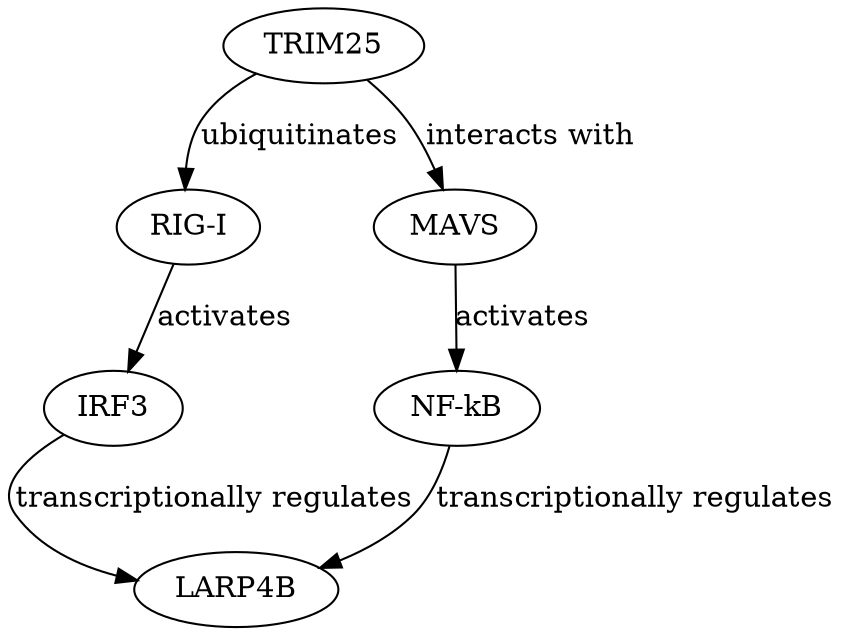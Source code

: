 digraph {
TRIM25;
"RIG-I";
IRF3;
LARP4B;
MAVS;
"NF-kB";
TRIM25 -> "RIG-I" [key=0, label=ubiquitinates, probability=0.9, evidence="TRIM25 ubiquitinates RIG-I, enhancing its antiviral signaling (PMID: 18066039)."];
TRIM25 -> MAVS [key=0, label="interacts with", probability=0.8, evidence="TRIM25 interacts with MAVS to promote antiviral responses (PMID: 19144319)."];
"RIG-I" -> IRF3 [key=0, label=activates, probability=0.85, evidence="RIG-I activation leads to IRF3 phosphorylation and activation (PMID: 17525332)."];
IRF3 -> LARP4B [key=0, label="transcriptionally regulates", probability=0.6, evidence="IRF3 can regulate genes involved in RNA processing, potentially including LARP4B (PMID: 20111026)."];
MAVS -> "NF-kB" [key=0, label=activates, probability=0.75, evidence="MAVS activation leads to NF-kB signaling (PMID: 16785313)."];
"NF-kB" -> LARP4B [key=0, label="transcriptionally regulates", probability=0.5, evidence="NF-kB can regulate genes involved in RNA stability, potentially including LARP4B (PMID: 21233206)."];
}
